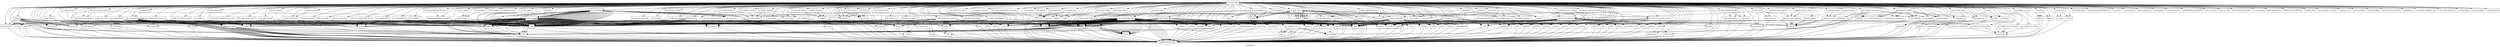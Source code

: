 digraph "Call graph" {
	label="Call graph";

	Node0x80515eae0 [shape=record,label="{external node}"];
	Node0x80515eae0 -> Node0x80515eb70;
	Node0x80515eae0 -> Node0x80515ec90;
	Node0x80515eae0 -> Node0x80515ebd0;
	Node0x80515eae0 -> Node0x80515ec30;
	Node0x80515eae0 -> Node0x80515ecf0;
	Node0x80515eae0 -> Node0x80515ed50;
	Node0x80515eae0 -> Node0x80515edb0;
	Node0x80515eae0 -> Node0x80515ee10;
	Node0x80515eae0 -> Node0x80515ee70;
	Node0x80515eae0 -> Node0x80515eed0;
	Node0x80515eae0 -> Node0x80515ef30;
	Node0x80515eae0 -> Node0x80515ef90;
	Node0x80515eae0 -> Node0x80515eff0;
	Node0x80515eae0 -> Node0x80515f050;
	Node0x80515eae0 -> Node0x80515f0b0;
	Node0x80515eae0 -> Node0x80515f110;
	Node0x80515eae0 -> Node0x80515f170;
	Node0x80515eae0 -> Node0x80515f1d0;
	Node0x80515eae0 -> Node0x80515f230;
	Node0x80515eae0 -> Node0x80515f290;
	Node0x80515eae0 -> Node0x80515f2f0;
	Node0x80515eae0 -> Node0x80515f350;
	Node0x80515eae0 -> Node0x80515f3b0;
	Node0x80515eae0 -> Node0x80515f410;
	Node0x80515eae0 -> Node0x80515f470;
	Node0x80515eae0 -> Node0x80515f4d0;
	Node0x80515eae0 -> Node0x80515f530;
	Node0x80515eae0 -> Node0x80515f590;
	Node0x80515eae0 -> Node0x80515f5f0;
	Node0x80515eae0 -> Node0x80515f650;
	Node0x80515eae0 -> Node0x80515f6b0;
	Node0x80515eae0 -> Node0x80515f710;
	Node0x80515eae0 -> Node0x80515f770;
	Node0x80515eae0 -> Node0x80515f7d0;
	Node0x80515eae0 -> Node0x80515f830;
	Node0x80515eae0 -> Node0x80515f890;
	Node0x80515eae0 -> Node0x80515f8f0;
	Node0x80515eae0 -> Node0x80515f950;
	Node0x80515eae0 -> Node0x80515f9b0;
	Node0x80515eae0 -> Node0x80515fa10;
	Node0x80515eae0 -> Node0x80515fa70;
	Node0x80515eae0 -> Node0x80515fad0;
	Node0x80515eae0 -> Node0x80515fb30;
	Node0x80515eae0 -> Node0x80515fbf0;
	Node0x80515eae0 -> Node0x80515fc50;
	Node0x80515eae0 -> Node0x80515fcb0;
	Node0x80515eae0 -> Node0x80515fd10;
	Node0x80515eae0 -> Node0x80515fdd0;
	Node0x80515eae0 -> Node0x805160070;
	Node0x80515eae0 -> Node0x80515fe30;
	Node0x80515eae0 -> Node0x80515fe90;
	Node0x80515eae0 -> Node0x80515fef0;
	Node0x80515eae0 -> Node0x80515ff50;
	Node0x80515eae0 -> Node0x80515ffb0;
	Node0x80515eae0 -> Node0x805160010;
	Node0x80515eae0 -> Node0x8051600d0;
	Node0x80515eae0 -> Node0x805160130;
	Node0x80515eae0 -> Node0x805160190;
	Node0x80515eae0 -> Node0x8051601f0;
	Node0x80515eae0 -> Node0x805160250;
	Node0x80515eae0 -> Node0x8051602b0;
	Node0x80515eae0 -> Node0x805160310;
	Node0x80515eae0 -> Node0x805160370;
	Node0x80515eae0 -> Node0x8051603d0;
	Node0x80515eae0 -> Node0x805160430;
	Node0x80515eae0 -> Node0x805160550;
	Node0x80515eae0 -> Node0x8051605b0;
	Node0x80515eae0 -> Node0x805160610;
	Node0x80515eae0 -> Node0x805160670;
	Node0x80515eae0 -> Node0x8051607f0;
	Node0x80515eae0 -> Node0x8051606d0;
	Node0x80515eae0 -> Node0x805160730;
	Node0x80515eae0 -> Node0x805160790;
	Node0x80515eae0 -> Node0x805160850;
	Node0x80515eae0 -> Node0x8051608b0;
	Node0x80515eae0 -> Node0x805160970;
	Node0x80515eae0 -> Node0x805160910;
	Node0x80515eae0 -> Node0x8051609d0;
	Node0x80515eae0 -> Node0x805160a30;
	Node0x80515eae0 -> Node0x805160a90;
	Node0x80515eae0 -> Node0x805160af0;
	Node0x80515eae0 -> Node0x805160b50;
	Node0x80515eae0 -> Node0x805160bb0;
	Node0x80515eae0 -> Node0x805160c10;
	Node0x80515eae0 -> Node0x805160c70;
	Node0x80515eae0 -> Node0x805160cd0;
	Node0x80515eae0 -> Node0x805160d90;
	Node0x80515eae0 -> Node0x805160df0;
	Node0x80515eae0 -> Node0x805160e50;
	Node0x80515eae0 -> Node0x805160eb0;
	Node0x80515eae0 -> Node0x805160f10;
	Node0x80515eae0 -> Node0x805160f70;
	Node0x80515eae0 -> Node0x805160fd0;
	Node0x80515eae0 -> Node0x8051f2090;
	Node0x80515eae0 -> Node0x8051f20f0;
	Node0x80515eae0 -> Node0x8051f2150;
	Node0x80515eae0 -> Node0x8051f21b0;
	Node0x80515eae0 -> Node0x8051f2210;
	Node0x80515eae0 -> Node0x8051f2270;
	Node0x80515eae0 -> Node0x8051f22d0;
	Node0x80515eae0 -> Node0x8051f23f0;
	Node0x80515eae0 -> Node0x8051f2450;
	Node0x80515eae0 -> Node0x8051f24b0;
	Node0x80515eae0 -> Node0x8051f2510;
	Node0x80515eae0 -> Node0x8051f2570;
	Node0x80515eae0 -> Node0x8051f25d0;
	Node0x80515eae0 -> Node0x8051f2630;
	Node0x80515eae0 -> Node0x805160490;
	Node0x80515eae0 -> Node0x8051f2690;
	Node0x80515eae0 -> Node0x8051f26f0;
	Node0x80515eae0 -> Node0x8051604f0;
	Node0x80515eae0 -> Node0x8051f2750;
	Node0x80515eae0 -> Node0x8051f27b0;
	Node0x80515eae0 -> Node0x8051f2810;
	Node0x80515eae0 -> Node0x8051f2930;
	Node0x80515eae0 -> Node0x8051f2990;
	Node0x80515eae0 -> Node0x8051f29f0;
	Node0x80515eae0 -> Node0x8051f2a50;
	Node0x80515eae0 -> Node0x8051f2ab0;
	Node0x80515eae0 -> Node0x8051f2b70;
	Node0x80515eae0 -> Node0x8051f2bd0;
	Node0x80515eae0 -> Node0x8051f2c30;
	Node0x80515eae0 -> Node0x80515fd70;
	Node0x80515eae0 -> Node0x8051f2c90;
	Node0x80515eae0 -> Node0x80515fb90;
	Node0x80515eae0 -> Node0x8051f2cf0;
	Node0x80515eae0 -> Node0x8051f2d50;
	Node0x80515eae0 -> Node0x8051f2e10;
	Node0x80515eae0 -> Node0x8051f2ed0;
	Node0x80515eae0 -> Node0x8051f2f90;
	Node0x80515eae0 -> Node0x8051f2ff0;
	Node0x80515eae0 -> Node0x8051f3050;
	Node0x80515eae0 -> Node0x8051f30b0;
	Node0x80515eae0 -> Node0x8051f2db0;
	Node0x80515eae0 -> Node0x8051f3170;
	Node0x80515eae0 -> Node0x8051f31d0;
	Node0x80515eae0 -> Node0x8051f3230;
	Node0x80515eae0 -> Node0x8051f2e70;
	Node0x80515eae0 -> Node0x8051f2f30;
	Node0x80515eae0 -> Node0x8051f3110;
	Node0x80515eae0 -> Node0x8051f3290;
	Node0x80515eae0 -> Node0x8051f32f0;
	Node0x80515eae0 -> Node0x8051f2030;
	Node0x80515eae0 -> Node0x8051f3350;
	Node0x80515eae0 -> Node0x8051f33b0;
	Node0x80515eae0 -> Node0x8051f3410;
	Node0x80515eae0 -> Node0x8051f3470;
	Node0x80515eae0 -> Node0x8051f34d0;
	Node0x80515eae0 -> Node0x8051f3530;
	Node0x80515eae0 -> Node0x8051f3590;
	Node0x80515eae0 -> Node0x8051f35f0;
	Node0x80515eae0 -> Node0x8051f3650;
	Node0x80515eae0 -> Node0x8051f36b0;
	Node0x80515eae0 -> Node0x8051f3770;
	Node0x80515eae0 -> Node0x8051f37d0;
	Node0x80515eae0 -> Node0x8051f38f0;
	Node0x80515eae0 -> Node0x8051f3830;
	Node0x80515eae0 -> Node0x8051f3890;
	Node0x80515eae0 -> Node0x8051f3950;
	Node0x80515eae0 -> Node0x8051f39b0;
	Node0x80515eae0 -> Node0x8051f3a10;
	Node0x80515eae0 -> Node0x8051f3a70;
	Node0x80515eae0 -> Node0x8051f3ad0;
	Node0x80515eae0 -> Node0x8051f3b90;
	Node0x80515eae0 -> Node0x8051f3bf0;
	Node0x80515eae0 -> Node0x8051f3c50;
	Node0x80515eae0 -> Node0x8051f3cb0;
	Node0x80515eae0 -> Node0x8051f3d10;
	Node0x80515eae0 -> Node0x8051f3d70;
	Node0x80515eae0 -> Node0x8051f3dd0;
	Node0x80515eae0 -> Node0x8051f3e30;
	Node0x80515eae0 -> Node0x8051f3e90;
	Node0x80515eae0 -> Node0x8051f3ef0;
	Node0x80515eae0 -> Node0x8051f3f50;
	Node0x80515eae0 -> Node0x8051f3fb0;
	Node0x80515eae0 -> Node0x8051f4010;
	Node0x80515eae0 -> Node0x8051f4070;
	Node0x80515eae0 -> Node0x8051f40d0;
	Node0x80515eae0 -> Node0x8051f4130;
	Node0x80515eae0 -> Node0x8051f4190;
	Node0x80515eae0 -> Node0x8051f41f0;
	Node0x80515eae0 -> Node0x8051f4250;
	Node0x80515eae0 -> Node0x8051f42b0;
	Node0x80515eae0 -> Node0x8051f4310;
	Node0x80515eae0 -> Node0x8051f4370;
	Node0x80515eae0 -> Node0x8051f43d0;
	Node0x80515eae0 -> Node0x8051f4430;
	Node0x80515eae0 -> Node0x8051f4490;
	Node0x80515eae0 -> Node0x8051f44f0;
	Node0x80515eae0 -> Node0x8051f4550;
	Node0x80515eae0 -> Node0x8051f45b0;
	Node0x80515eae0 -> Node0x8051f4610;
	Node0x80515eae0 -> Node0x8051f4790;
	Node0x80515eae0 -> Node0x8051f4670;
	Node0x80515eae0 -> Node0x8051f46d0;
	Node0x80515eae0 -> Node0x8051f4730;
	Node0x80515eae0 -> Node0x8051f47f0;
	Node0x80515eae0 -> Node0x8051f4850;
	Node0x80515eae0 -> Node0x8051f48b0;
	Node0x80515eae0 -> Node0x8051f4910;
	Node0x80515eae0 -> Node0x8051f49d0;
	Node0x80515eae0 -> Node0x8051f4a30;
	Node0x80515eae0 -> Node0x8051f4a90;
	Node0x80515eae0 -> Node0x8051f4af0;
	Node0x80515eae0 -> Node0x8051f4b50;
	Node0x80515eae0 -> Node0x8051f4bb0;
	Node0x80515eae0 -> Node0x8051f4c10;
	Node0x80515eae0 -> Node0x8051f4c70;
	Node0x80515eae0 -> Node0x8051f4cd0;
	Node0x80515eae0 -> Node0x8051f4d30;
	Node0x80515eae0 -> Node0x8051f4d90;
	Node0x80515eae0 -> Node0x8051f4df0;
	Node0x80515eae0 -> Node0x8051f4e50;
	Node0x80515eae0 -> Node0x8051f4eb0;
	Node0x80515eae0 -> Node0x8051f4f70;
	Node0x80515eae0 -> Node0x8051f4fd0;
	Node0x80515eae0 -> Node0x8052a8030;
	Node0x80515eae0 -> Node0x8051f2390;
	Node0x80515eae0 -> Node0x8052a8090;
	Node0x80515eae0 -> Node0x8051f2330;
	Node0x80515eae0 -> Node0x8052a80f0;
	Node0x80515eae0 -> Node0x8052a8150;
	Node0x80515eae0 -> Node0x8052a81b0;
	Node0x80515eae0 -> Node0x8052a8210;
	Node0x80515eae0 -> Node0x8052a8270;
	Node0x80515eae0 -> Node0x8052a82d0;
	Node0x80515eae0 -> Node0x8051f2870;
	Node0x80515eae0 -> Node0x8051f28d0;
	Node0x80515eae0 -> Node0x8051f2b10;
	Node0x80515eae0 -> Node0x8052a8330;
	Node0x80515eae0 -> Node0x8051f4970;
	Node0x80515eae0 -> Node0x8052a8390;
	Node0x80515eae0 -> Node0x8052a83f0;
	Node0x80515eae0 -> Node0x8052a8450;
	Node0x80515eae0 -> Node0x8052a84b0;
	Node0x80515eae0 -> Node0x8052a8510;
	Node0x80515eae0 -> Node0x8052a8570;
	Node0x80515eae0 -> Node0x8052a85d0;
	Node0x80515eae0 -> Node0x8052a8630;
	Node0x80515eae0 -> Node0x8052a8690;
	Node0x80515eae0 -> Node0x8052a86f0;
	Node0x80515eae0 -> Node0x8052a8750;
	Node0x80515eae0 -> Node0x8052a87b0;
	Node0x80515eae0 -> Node0x8052a8810;
	Node0x80515eae0 -> Node0x8052a8870;
	Node0x80515eae0 -> Node0x8052a88d0;
	Node0x80515eae0 -> Node0x8052a8930;
	Node0x80515eae0 -> Node0x8052a89f0;
	Node0x80515eae0 -> Node0x8052a8a50;
	Node0x80515eae0 -> Node0x8052a8ab0;
	Node0x80515eae0 -> Node0x8052a8b10;
	Node0x80515eae0 -> Node0x8052a8b70;
	Node0x80515eae0 -> Node0x8052a8bd0;
	Node0x80515eae0 -> Node0x8052a8c30;
	Node0x80515eae0 -> Node0x8052a8c90;
	Node0x80515eae0 -> Node0x8052a8cf0;
	Node0x80515eae0 -> Node0x8052a8d50;
	Node0x80515eae0 -> Node0x8052a8e10;
	Node0x80515eae0 -> Node0x8052a8db0;
	Node0x80515eae0 -> Node0x8052a8e70;
	Node0x80515eb70 [shape=record,label="{base64_encode}"];
	Node0x80515eb70 -> Node0x80515ebd0;
	Node0x80515eb70 -> Node0x80515ec30;
	Node0x80515ec90 [shape=record,label="{llvm.dbg.value}"];
	Node0x80515ebd0 [shape=record,label="{malloc}"];
	Node0x80515ebd0 -> Node0x80515eb10;
	Node0x80515ec30 [shape=record,label="{strlen}"];
	Node0x80515ec30 -> Node0x80515eb10;
	Node0x80515ecf0 [shape=record,label="{base64_decode}"];
	Node0x80515ecf0 -> Node0x80515ed50;
	Node0x80515ecf0 -> Node0x80515ec30;
	Node0x80515ed50 [shape=record,label="{memchr}"];
	Node0x80515ed50 -> Node0x80515eb10;
	Node0x80515edb0 [shape=record,label="{rk_copyhostent}"];
	Node0x80515edb0 -> Node0x80515ebd0;
	Node0x80515edb0 -> Node0x80515ee10;
	Node0x80515edb0 -> Node0x80515ee70;
	Node0x80515edb0 -> Node0x80515ebd0;
	Node0x80515edb0 -> Node0x80515ee70;
	Node0x80515edb0 -> Node0x80515ee10;
	Node0x80515edb0 -> Node0x80515ee70;
	Node0x80515edb0 -> Node0x80515ebd0;
	Node0x80515edb0 -> Node0x80515ee70;
	Node0x80515edb0 -> Node0x80515ebd0;
	Node0x80515edb0 -> Node0x80515ee70;
	Node0x80515ee10 [shape=record,label="{strdup}"];
	Node0x80515ee10 -> Node0x80515eb10;
	Node0x80515ee70 [shape=record,label="{freehostent}"];
	Node0x80515ee70 -> Node0x80515eb10;
	Node0x80515eed0 [shape=record,label="{llvm.memcpy.p0i8.p0i8.i32}"];
	Node0x80515ef30 [shape=record,label="{rk_ecalloc}"];
	Node0x80515ef30 -> Node0x80515ef90;
	Node0x80515ef30 -> Node0x80515eff0;
	Node0x80515ef90 [shape=record,label="{calloc}"];
	Node0x80515ef90 -> Node0x80515eb10;
	Node0x80515eff0 [shape=record,label="{errx}"];
	Node0x80515eff0 -> Node0x80515eb10;
	Node0x80515f050 [shape=record,label="{rk_emalloc}"];
	Node0x80515f050 -> Node0x80515ebd0;
	Node0x80515f050 -> Node0x80515eff0;
	Node0x80515f0b0 [shape=record,label="{rk_erealloc}"];
	Node0x80515f0b0 -> Node0x80515f110;
	Node0x80515f0b0 -> Node0x80515eff0;
	Node0x80515f110 [shape=record,label="{realloc}"];
	Node0x80515f110 -> Node0x80515eb10;
	Node0x80515f170 [shape=record,label="{rk_estrdup}"];
	Node0x80515f170 -> Node0x80515ee10;
	Node0x80515f170 -> Node0x80515eff0;
	Node0x80515f1d0 [shape=record,label="{rk_strlwr}"];
	Node0x80515f230 [shape=record,label="{rk_strsep_copy}"];
	Node0x80515f230 -> Node0x80515f290;
	Node0x80515f950 [shape=record,label="{roken_vmconcat}"];
	Node0x80515f950 -> Node0x80515ebd0;
	Node0x80515f950 -> Node0x80515ec30;
	Node0x80515f950 -> Node0x80515f9b0;
	Node0x80515f950 -> Node0x80515f110;
	Node0x80515f950 -> Node0x80515f9b0;
	Node0x80515f290 [shape=record,label="{strcspn}"];
	Node0x80515f290 -> Node0x80515eb10;
	Node0x80515f2f0 [shape=record,label="{rk_strupr}"];
	Node0x80515f350 [shape=record,label="{rk_bswap32}"];
	Node0x80515f3b0 [shape=record,label="{llvm.bswap.i32}"];
	Node0x80515f410 [shape=record,label="{rk_bswap16}"];
	Node0x80515f470 [shape=record,label="{llvm.bswap.i16}"];
	Node0x80515f4d0 [shape=record,label="{rk_cloexec}"];
	Node0x80515f4d0 -> Node0x80515f530;
	Node0x80515f4d0 -> Node0x80515f530;
	Node0x80515f530 [shape=record,label="{fcntl}"];
	Node0x80515f530 -> Node0x80515eb10;
	Node0x80515f590 [shape=record,label="{rk_cloexec_file}"];
	Node0x80515f590 -> Node0x80515f5f0;
	Node0x80515f590 -> Node0x80515f530;
	Node0x80515f590 -> Node0x80515f530;
	Node0x80515f5f0 [shape=record,label="{fileno}"];
	Node0x80515f5f0 -> Node0x80515eb10;
	Node0x80515f650 [shape=record,label="{rk_cloexec_dir}"];
	Node0x80515f650 -> Node0x80515f6b0;
	Node0x80515f650 -> Node0x80515f530;
	Node0x80515f650 -> Node0x80515f530;
	Node0x80515f6b0 [shape=record,label="{dirfd}"];
	Node0x80515f6b0 -> Node0x80515eb10;
	Node0x80515f710 [shape=record,label="{roken_concat}"];
	Node0x80515f710 -> Node0x80515ec30;
	Node0x80515f770 [shape=record,label="{llvm.lifetime.start.p0i8}"];
	Node0x80515f7d0 [shape=record,label="{llvm.va_start}"];
	Node0x80515f830 [shape=record,label="{llvm.va_end}"];
	Node0x80515f890 [shape=record,label="{llvm.lifetime.end.p0i8}"];
	Node0x80515f8f0 [shape=record,label="{roken_vconcat}"];
	Node0x80515f8f0 -> Node0x80515ec30;
	Node0x80515f9b0 [shape=record,label="{free}"];
	Node0x80515f9b0 -> Node0x80515eb10;
	Node0x80515fa10 [shape=record,label="{roken_mconcat}"];
	Node0x80515fa10 -> Node0x80515f950;
	Node0x80515fa70 [shape=record,label="{ct_memcmp}"];
	Node0x80515fad0 [shape=record,label="{rk_dumpdata}"];
	Node0x80515fad0 -> Node0x80515fb30;
	Node0x80515fad0 -> Node0x80515fb90;
	Node0x80515fad0 -> Node0x80515fbf0;
	Node0x80515fb30 [shape=record,label="{open}"];
	Node0x80515fb30 -> Node0x80515eb10;
	Node0x80515fbf0 [shape=record,label="{close}"];
	Node0x80515fbf0 -> Node0x80515eb10;
	Node0x80515fc50 [shape=record,label="{rk_undumpdata}"];
	Node0x80515fc50 -> Node0x80515fb30;
	Node0x80515fc50 -> Node0x80515fcb0;
	Node0x80515fc50 -> Node0x80515fd10;
	Node0x80515fc50 -> Node0x80515fcb0;
	Node0x80515fc50 -> Node0x80515ebd0;
	Node0x80515fc50 -> Node0x80515fd70;
	Node0x80515fc50 -> Node0x80515fcb0;
	Node0x80515fc50 -> Node0x80515f9b0;
	Node0x80515fc50 -> Node0x80515fbf0;
	Node0x80515fcb0 [shape=record,label="{__error}"];
	Node0x80515fcb0 -> Node0x80515eb10;
	Node0x80515fd10 [shape=record,label="{fstat}"];
	Node0x80515fd10 -> Node0x80515eb10;
	Node0x80515fdd0 [shape=record,label="{rk_read_environment}"];
	Node0x80515fdd0 -> Node0x80515fe30;
	Node0x80515fdd0 -> Node0x80515fe90;
	Node0x80515fdd0 -> Node0x80515f290;
	Node0x80515fdd0 -> Node0x80515fe90;
	Node0x80515fdd0 -> Node0x80515fef0;
	Node0x80515fdd0 -> Node0x80515ff50;
	Node0x80515fdd0 -> Node0x80515ee10;
	Node0x80515fdd0 -> Node0x80515f9b0;
	Node0x80515fdd0 -> Node0x80515f110;
	Node0x80515fdd0 -> Node0x80515ee10;
	Node0x80515fdd0 -> Node0x80515fe90;
	Node0x80515fdd0 -> Node0x80515ffb0;
	Node0x80515fdd0 -> Node0x80515fcb0;
	Node0x80515fdd0 -> Node0x805160010;
	Node0x805160070 [shape=record,label="{llvm.dbg.declare}"];
	Node0x80515fe30 [shape=record,label="{fopen}"];
	Node0x80515fe30 -> Node0x80515eb10;
	Node0x80515fe90 [shape=record,label="{fgets}"];
	Node0x80515fe90 -> Node0x80515eb10;
	Node0x80515fef0 [shape=record,label="{strchr}"];
	Node0x80515fef0 -> Node0x80515eb10;
	Node0x80515ff50 [shape=record,label="{strncmp}"];
	Node0x80515ff50 -> Node0x80515eb10;
	Node0x80515ffb0 [shape=record,label="{ferror}"];
	Node0x80515ffb0 -> Node0x80515eb10;
	Node0x805160010 [shape=record,label="{fclose}"];
	Node0x805160010 -> Node0x80515eb10;
	Node0x8051600d0 [shape=record,label="{rk_free_environment}"];
	Node0x8051600d0 -> Node0x80515f9b0;
	Node0x8051600d0 -> Node0x80515f9b0;
	Node0x805160130 [shape=record,label="{rk_eread}"];
	Node0x805160130 -> Node0x80515fd70;
	Node0x805160130 -> Node0x805160190;
	Node0x805160190 [shape=record,label="{err}"];
	Node0x805160190 -> Node0x80515eb10;
	Node0x8051601f0 [shape=record,label="{rk_esetenv}"];
	Node0x8051601f0 -> Node0x805160250;
	Node0x8051601f0 -> Node0x80515eff0;
	Node0x805160250 [shape=record,label="{setenv}"];
	Node0x805160250 -> Node0x80515eb10;
	Node0x8051602b0 [shape=record,label="{rk_ewrite}"];
	Node0x8051602b0 -> Node0x80515fb90;
	Node0x8051602b0 -> Node0x805160190;
	Node0x805160310 [shape=record,label="{get_default_username}"];
	Node0x805160310 -> Node0x805160370;
	Node0x805160310 -> Node0x805160370;
	Node0x805160310 -> Node0x805160370;
	Node0x805160310 -> Node0x8051603d0;
	Node0x805160310 -> Node0x805160430;
	Node0x805160310 -> Node0x805160430;
	Node0x805160310 -> Node0x805160490;
	Node0x805160310 -> Node0x8051604f0;
	Node0x805160370 [shape=record,label="{getenv}"];
	Node0x805160370 -> Node0x80515eb10;
	Node0x8051603d0 [shape=record,label="{getlogin}"];
	Node0x8051603d0 -> Node0x80515eb10;
	Node0x805160430 [shape=record,label="{getuid}"];
	Node0x805160430 -> Node0x80515eb10;
	Node0x805160550 [shape=record,label="{get_window_size}"];
	Node0x805160550 -> Node0x8051605b0;
	Node0x805160550 -> Node0x805160370;
	Node0x805160550 -> Node0x805160610;
	Node0x805160550 -> Node0x805160370;
	Node0x805160550 -> Node0x805160610;
	Node0x8051605b0 [shape=record,label="{ioctl}"];
	Node0x8051605b0 -> Node0x80515eb10;
	Node0x805160610 [shape=record,label="{atoi}"];
	Node0x805160610 -> Node0x80515eb10;
	Node0x805160670 [shape=record,label="{roken_getaddrinfo_hostspec2}"];
	Node0x805160670 -> Node0x80515ec30;
	Node0x805160670 -> Node0x80515ff50;
	Node0x805160670 -> Node0x80515ec30;
	Node0x805160670 -> Node0x80515fef0;
	Node0x805160670 -> Node0x8051606d0;
	Node0x805160670 -> Node0x80515ec30;
	Node0x805160670 -> Node0x805160730;
	Node0x805160670 -> Node0x805160730;
	Node0x805160670 -> Node0x805160790;
	Node0x8051607f0 [shape=record,label="{llvm.memset.p0i8.i32}"];
	Node0x8051606d0 [shape=record,label="{strtol}"];
	Node0x8051606d0 -> Node0x80515eb10;
	Node0x805160730 [shape=record,label="{snprintf}"];
	Node0x805160730 -> Node0x80515eb10;
	Node0x805160790 [shape=record,label="{getaddrinfo}"];
	Node0x805160790 -> Node0x80515eb10;
	Node0x805160850 [shape=record,label="{roken_getaddrinfo_hostspec}"];
	Node0x805160850 -> Node0x805160670;
	Node0x8051608b0 [shape=record,label="{arg_printusage}"];
	Node0x8051608b0 -> Node0x805160910;
	Node0x805160970 [shape=record,label="{builtin_i18n}"];
	Node0x805160910 [shape=record,label="{arg_printusage_i18n}"];
	Node0x805160910 -> Node0x8051609d0;
	Node0x805160910 -> Node0x805160370;
	Node0x805160910 -> Node0x805160a30;
	Node0x805160910 -> Node0x805160a30;
	Node0x805160910 -> Node0x805160a30;
	Node0x805160910 -> Node0x805160a30;
	Node0x805160910 -> Node0x805160a30;
	Node0x805160910 -> Node0x805160a90;
	Node0x805160910 -> Node0x805160af0;
	Node0x805160910 -> Node0x805160b50;
	Node0x805160910 -> Node0x805160bb0;
	Node0x805160910 -> Node0x805160c10;
	Node0x805160910 -> Node0x805160c70;
	Node0x805160910 -> Node0x80515f2f0;
	Node0x805160910 -> Node0x805160bb0;
	Node0x805160910 -> Node0x805160a30;
	Node0x805160910 -> Node0x805160a30;
	Node0x805160910 -> Node0x805160bb0;
	Node0x805160910 -> Node0x805160a30;
	Node0x805160910 -> Node0x805160a30;
	Node0x805160910 -> Node0x805160a30;
	Node0x805160910 -> Node0x805160bb0;
	Node0x805160910 -> Node0x805160cd0;
	Node0x805160910 -> Node0x80515eb10;
	Node0x805160910 -> Node0x805160cd0;
	Node0x805160910 -> Node0x805160bb0;
	Node0x805160910 -> Node0x805160bb0;
	Node0x805160910 -> Node0x805160d30;
	Node0x805160910 -> Node0x805160bb0;
	Node0x805160910 -> Node0x805160d90;
	Node0x805160910 -> Node0x805160cd0;
	Node0x805160910 -> Node0x80515eb10;
	Node0x805160910 -> Node0x805160cd0;
	Node0x805160910 -> Node0x805160bb0;
	Node0x805160910 -> Node0x805160d30;
	Node0x805160910 -> Node0x805160bb0;
	Node0x805160910 -> Node0x805160bb0;
	Node0x805160910 -> Node0x805160a30;
	Node0x805160910 -> Node0x805160a30;
	Node0x805160910 -> Node0x805160a30;
	Node0x805160910 -> Node0x805160a30;
	Node0x805160910 -> Node0x805160bb0;
	Node0x805160910 -> Node0x805160cd0;
	Node0x805160910 -> Node0x80515eb10;
	Node0x805160910 -> Node0x805160cd0;
	Node0x805160910 -> Node0x805160bb0;
	Node0x805160910 -> Node0x805160bb0;
	Node0x805160910 -> Node0x805160d90;
	Node0x805160910 -> Node0x805160bb0;
	Node0x805160910 -> Node0x805160d30;
	Node0x805160910 -> Node0x805160a30;
	Node0x805160910 -> Node0x805160a30;
	Node0x805160910 -> Node0x805160a30;
	Node0x805160910 -> Node0x805160a30;
	Node0x805160910 -> Node0x805160a30;
	Node0x805160910 -> Node0x805160a30;
	Node0x805160910 -> Node0x805160a30;
	Node0x805160910 -> Node0x805160a30;
	Node0x805160910 -> Node0x805160a30;
	Node0x805160910 -> Node0x805160a30;
	Node0x805160910 -> Node0x805160a30;
	Node0x805160910 -> Node0x805160a30;
	Node0x805160910 -> Node0x805160a30;
	Node0x805160910 -> Node0x805160550;
	Node0x805160910 -> Node0x805160df0;
	Node0x805160910 -> Node0x805160c70;
	Node0x805160910 -> Node0x805160cd0;
	Node0x805160910 -> Node0x805160cd0;
	Node0x805160910 -> Node0x80515ec30;
	Node0x805160910 -> Node0x805160e50;
	Node0x805160910 -> Node0x805160df0;
	Node0x805160910 -> Node0x805160df0;
	Node0x805160910 -> Node0x805160cd0;
	Node0x805160910 -> Node0x805160cd0;
	Node0x805160910 -> Node0x805160cd0;
	Node0x805160910 -> Node0x80515ec30;
	Node0x805160910 -> Node0x80515ec30;
	Node0x805160910 -> Node0x805160cd0;
	Node0x805160910 -> Node0x80515eb10;
	Node0x805160910 -> Node0x805160cd0;
	Node0x805160910 -> Node0x80515ec30;
	Node0x805160910 -> Node0x805160cd0;
	Node0x805160910 -> Node0x805160cd0;
	Node0x805160910 -> Node0x80515ec30;
	Node0x805160910 -> Node0x805160e50;
	Node0x805160910 -> Node0x805160df0;
	Node0x805160910 -> Node0x805160df0;
	Node0x805160910 -> Node0x805160730;
	Node0x805160910 -> Node0x80515ec30;
	Node0x805160910 -> Node0x805160cd0;
	Node0x805160910 -> Node0x80515eb10;
	Node0x805160910 -> Node0x805160cd0;
	Node0x805160910 -> Node0x80515ec30;
	Node0x805160910 -> Node0x805160cd0;
	Node0x805160910 -> Node0x805160cd0;
	Node0x805160910 -> Node0x80515ec30;
	Node0x805160910 -> Node0x805160e50;
	Node0x805160910 -> Node0x805160df0;
	Node0x805160910 -> Node0x805160df0;
	Node0x805160910 -> Node0x80515ec30;
	Node0x805160910 -> Node0x805160e50;
	Node0x805160910 -> Node0x805160eb0;
	Node0x805160910 -> Node0x805160df0;
	Node0x805160910 -> Node0x805160e50;
	Node0x805160910 -> Node0x805160df0;
	Node0x805160910 -> Node0x805160cd0;
	Node0x805160910 -> Node0x80515eb10;
	Node0x805160910 -> Node0x805160cd0;
	Node0x805160910 -> Node0x805160df0;
	Node0x805160910 -> Node0x805160df0;
	Node0x805160910 -> Node0x805160df0;
	Node0x805160910 -> Node0x805160df0;
	Node0x805160910 -> Node0x805160df0;
	Node0x805160910 -> Node0x805160cd0;
	Node0x805160910 -> Node0x80515eb10;
	Node0x805160910 -> Node0x805160cd0;
	Node0x805160910 -> Node0x805160df0;
	Node0x805160910 -> Node0x805160f10;
	Node0x805160910 -> Node0x805160f70;
	Node0x805160910 -> Node0x80515eb10;
	Node0x805160910 -> Node0x805160df0;
	Node0x8051609d0 [shape=record,label="{getprogname}"];
	Node0x8051609d0 -> Node0x80515eb10;
	Node0x805160a30 [shape=record,label="{puts}"];
	Node0x805160a30 -> Node0x80515eb10;
	Node0x805160a90 [shape=record,label="{time}"];
	Node0x805160a90 -> Node0x80515eb10;
	Node0x805160af0 [shape=record,label="{localtime}"];
	Node0x805160af0 -> Node0x80515eb10;
	Node0x805160b50 [shape=record,label="{strftime}"];
	Node0x805160b50 -> Node0x80515eb10;
	Node0x805160bb0 [shape=record,label="{printf}"];
	Node0x805160bb0 -> Node0x80515eb10;
	Node0x805160c10 [shape=record,label="{strrchr}"];
	Node0x805160c10 -> Node0x80515eb10;
	Node0x805160c70 [shape=record,label="{strlcpy}"];
	Node0x805160c70 -> Node0x80515eb10;
	Node0x805160cd0 [shape=record,label="{strlcat}"];
	Node0x805160cd0 -> Node0x80515eb10;
	Node0x805160d30 [shape=record,label="{print_arg}"];
	Node0x805160d30 -> Node0x805160cd0;
	Node0x805160d30 -> Node0x805160cd0;
	Node0x805160d30 -> Node0x805160cd0;
	Node0x805160d30 -> Node0x805160cd0;
	Node0x805160d30 -> Node0x80515eb10;
	Node0x805160d30 -> Node0x805160cd0;
	Node0x805160d30 -> Node0x80515ec30;
	Node0x805160d90 [shape=record,label="{putchar}"];
	Node0x805160d90 -> Node0x80515eb10;
	Node0x805160df0 [shape=record,label="{fprintf}"];
	Node0x805160df0 -> Node0x80515eb10;
	Node0x805160e50 [shape=record,label="{fputc}"];
	Node0x805160e50 -> Node0x80515eb10;
	Node0x805160eb0 [shape=record,label="{fwrite}"];
	Node0x805160eb0 -> Node0x80515eb10;
	Node0x805160f10 [shape=record,label="{__swbuf}"];
	Node0x805160f10 -> Node0x80515eb10;
	Node0x805160f70 [shape=record,label="{putc}"];
	Node0x805160f70 -> Node0x80515eb10;
	Node0x805160fd0 [shape=record,label="{getarg}"];
	Node0x805160fd0 -> Node0x8051f2030;
	Node0x805160fd0 -> Node0x80515ec30;
	Node0x805160fd0 -> Node0x80515ec30;
	Node0x805160fd0 -> Node0x80515fef0;
	Node0x805160fd0 -> Node0x80515ec30;
	Node0x805160fd0 -> Node0x80515ff50;
	Node0x805160fd0 -> Node0x80515ff50;
	Node0x805160fd0 -> Node0x80515ff50;
	Node0x805160fd0 -> Node0x8051f2090;
	Node0x805160fd0 -> Node0x80515f110;
	Node0x805160fd0 -> Node0x80515f9b0;
	Node0x805160fd0 -> Node0x8051f20f0;
	Node0x805160fd0 -> Node0x8051f20f0;
	Node0x805160fd0 -> Node0x8051f20f0;
	Node0x805160fd0 -> Node0x8051f2150;
	Node0x805160fd0 -> Node0x8051f2090;
	Node0x805160fd0 -> Node0x8051f2090;
	Node0x805160fd0 -> Node0x80515eb10;
	Node0x805160fd0 -> Node0x8051f21b0;
	Node0x805160fd0 -> Node0x80515ec30;
	Node0x805160fd0 -> Node0x8051f2090;
	Node0x805160fd0 -> Node0x80515f110;
	Node0x805160fd0 -> Node0x80515f9b0;
	Node0x805160fd0 -> Node0x8051f2090;
	Node0x805160fd0 -> Node0x80515eb10;
	Node0x8051f2090 [shape=record,label="{sscanf}"];
	Node0x8051f2090 -> Node0x80515eb10;
	Node0x8051f20f0 [shape=record,label="{strcmp}"];
	Node0x8051f20f0 -> Node0x80515eb10;
	Node0x8051f2150 [shape=record,label="{arc4random}"];
	Node0x8051f2150 -> Node0x80515eb10;
	Node0x8051f21b0 [shape=record,label="{abort}"];
	Node0x8051f21b0 -> Node0x80515eb10;
	Node0x8051f2210 [shape=record,label="{free_getarg_strings}"];
	Node0x8051f2210 -> Node0x80515f9b0;
	Node0x8051f2270 [shape=record,label="{getnameinfo_verified}"];
	Node0x8051f2270 -> Node0x8051f22d0;
	Node0x8051f2270 -> Node0x805160790;
	Node0x8051f2270 -> Node0x8051f2330;
	Node0x8051f2270 -> Node0x8051f2390;
	Node0x8051f2270 -> Node0x8051f2390;
	Node0x8051f2270 -> Node0x8051f2330;
	Node0x8051f2270 -> Node0x8051f23f0;
	Node0x8051f2270 -> Node0x8051f2450;
	Node0x8051f2270 -> Node0x8051f2450;
	Node0x8051f2270 -> Node0x8051f22d0;
	Node0x8051f22d0 [shape=record,label="{getnameinfo}"];
	Node0x8051f22d0 -> Node0x80515eb10;
	Node0x8051f23f0 [shape=record,label="{memcmp}"];
	Node0x8051f23f0 -> Node0x80515eb10;
	Node0x8051f2450 [shape=record,label="{freeaddrinfo}"];
	Node0x8051f2450 -> Node0x80515eb10;
	Node0x8051f24b0 [shape=record,label="{rk_hex_encode}"];
	Node0x8051f24b0 -> Node0x80515ebd0;
	Node0x8051f2510 [shape=record,label="{rk_hex_decode}"];
	Node0x8051f2510 -> Node0x80515ec30;
	Node0x8051f2570 [shape=record,label="{rk_hostent_find_fqdn}"];
	Node0x8051f2570 -> Node0x80515fef0;
	Node0x8051f2570 -> Node0x80515fef0;
	Node0x8051f25d0 [shape=record,label="{issuid}"];
	Node0x8051f25d0 -> Node0x8051f2630;
	Node0x8051f2630 [shape=record,label="{issetugid}"];
	Node0x8051f2630 -> Node0x80515eb10;
	Node0x805160490 [shape=record,label="{k_getpwnam}"];
	Node0x805160490 -> Node0x8051f2690;
	Node0x805160490 -> Node0x8051f26f0;
	Node0x8051f2690 [shape=record,label="{getpwnam}"];
	Node0x8051f2690 -> Node0x80515eb10;
	Node0x8051f26f0 [shape=record,label="{endpwent}"];
	Node0x8051f26f0 -> Node0x80515eb10;
	Node0x8051604f0 [shape=record,label="{k_getpwuid}"];
	Node0x8051604f0 -> Node0x8051f2750;
	Node0x8051604f0 -> Node0x8051f26f0;
	Node0x8051f2750 [shape=record,label="{getpwuid}"];
	Node0x8051f2750 -> Node0x80515eb10;
	Node0x8051f27b0 [shape=record,label="{mini_inetd_addrinfo}"];
	Node0x8051f27b0 -> Node0x80515ebd0;
	Node0x8051f27b0 -> Node0x80515eff0;
	Node0x8051f27b0 -> Node0x8051f2810;
	Node0x8051f27b0 -> Node0x8051f2870;
	Node0x8051f27b0 -> Node0x8051f28d0;
	Node0x8051f27b0 -> Node0x8051f2930;
	Node0x8051f27b0 -> Node0x8051f2990;
	Node0x8051f27b0 -> Node0x80515fbf0;
	Node0x8051f27b0 -> Node0x8051f29f0;
	Node0x8051f27b0 -> Node0x8051f2990;
	Node0x8051f27b0 -> Node0x80515fbf0;
	Node0x8051f27b0 -> Node0x80515eff0;
	Node0x8051f27b0 -> Node0x80515eff0;
	Node0x8051f27b0 -> Node0x8051f2a50;
	Node0x8051f27b0 -> Node0x80515fcb0;
	Node0x8051f27b0 -> Node0x805160190;
	Node0x8051f27b0 -> Node0x8051f2ab0;
	Node0x8051f27b0 -> Node0x805160190;
	Node0x8051f27b0 -> Node0x8051f2b10;
	Node0x8051f27b0 -> Node0x8051f2b70;
	Node0x8051f27b0 -> Node0x8051f2b70;
	Node0x8051f27b0 -> Node0x80515fbf0;
	Node0x8051f27b0 -> Node0x80515fbf0;
	Node0x8051f27b0 -> Node0x80515f9b0;
	Node0x8051f27b0 -> Node0x8051f21b0;
	Node0x8051f2810 [shape=record,label="{socket}"];
	Node0x8051f2810 -> Node0x80515eb10;
	Node0x8051f2930 [shape=record,label="{bind}"];
	Node0x8051f2930 -> Node0x80515eb10;
	Node0x8051f2990 [shape=record,label="{warn}"];
	Node0x8051f2990 -> Node0x80515eb10;
	Node0x8051f29f0 [shape=record,label="{listen}"];
	Node0x8051f29f0 -> Node0x80515eb10;
	Node0x8051f2a50 [shape=record,label="{select}"];
	Node0x8051f2a50 -> Node0x80515eb10;
	Node0x8051f2ab0 [shape=record,label="{accept}"];
	Node0x8051f2ab0 -> Node0x80515eb10;
	Node0x8051f2b70 [shape=record,label="{dup2}"];
	Node0x8051f2b70 -> Node0x80515eb10;
	Node0x8051f2bd0 [shape=record,label="{mini_inetd}"];
	Node0x8051f2bd0 -> Node0x805160730;
	Node0x8051f2bd0 -> Node0x805160790;
	Node0x8051f2bd0 -> Node0x8051f2c30;
	Node0x8051f2bd0 -> Node0x80515eff0;
	Node0x8051f2bd0 -> Node0x8051f27b0;
	Node0x8051f2bd0 -> Node0x8051f2450;
	Node0x8051f2c30 [shape=record,label="{gai_strerror}"];
	Node0x8051f2c30 -> Node0x80515eb10;
	Node0x80515fd70 [shape=record,label="{net_read}"];
	Node0x80515fd70 -> Node0x8051f2c90;
	Node0x80515fd70 -> Node0x80515fcb0;
	Node0x8051f2c90 [shape=record,label="{read}"];
	Node0x8051f2c90 -> Node0x80515eb10;
	Node0x80515fb90 [shape=record,label="{net_write}"];
	Node0x80515fb90 -> Node0x8051f2cf0;
	Node0x80515fb90 -> Node0x80515fcb0;
	Node0x8051f2cf0 [shape=record,label="{write}"];
	Node0x8051f2cf0 -> Node0x80515eb10;
	Node0x8051f2d50 [shape=record,label="{parse_bytes}"];
	Node0x8051f2d50 -> Node0x8051f2db0;
	Node0x8051f2e10 [shape=record,label="{unparse_bytes}"];
	Node0x8051f2e10 -> Node0x8051f2e70;
	Node0x8051f2ed0 [shape=record,label="{unparse_bytes_short}"];
	Node0x8051f2ed0 -> Node0x8051f2f30;
	Node0x8051f2f90 [shape=record,label="{parse_time}"];
	Node0x8051f2f90 -> Node0x8051f2db0;
	Node0x8051f2ff0 [shape=record,label="{unparse_time}"];
	Node0x8051f2ff0 -> Node0x8051f2e70;
	Node0x8051f3050 [shape=record,label="{unparse_time_approx}"];
	Node0x8051f3050 -> Node0x8051f2f30;
	Node0x8051f30b0 [shape=record,label="{print_time_table}"];
	Node0x8051f30b0 -> Node0x8051f3110;
	Node0x8051f2db0 [shape=record,label="{parse_units}"];
	Node0x8051f2db0 -> Node0x8051f3170;
	Node0x8051f2db0 -> Node0x8051606d0;
	Node0x8051f2db0 -> Node0x80515f290;
	Node0x8051f2db0 -> Node0x8051f31d0;
	Node0x8051f2db0 -> Node0x80515ec30;
	Node0x8051f3170 [shape=record,label="{strcasecmp}"];
	Node0x8051f3170 -> Node0x80515eb10;
	Node0x8051f31d0 [shape=record,label="{strncasecmp}"];
	Node0x8051f31d0 -> Node0x80515eb10;
	Node0x8051f3230 [shape=record,label="{parse_flags}"];
	Node0x8051f3230 -> Node0x8051606d0;
	Node0x8051f3230 -> Node0x80515f290;
	Node0x8051f3230 -> Node0x8051f31d0;
	Node0x8051f3230 -> Node0x80515ec30;
	Node0x8051f2e70 [shape=record,label="{unparse_units}"];
	Node0x8051f2e70 -> Node0x805160730;
	Node0x8051f2e70 -> Node0x805160730;
	Node0x8051f2f30 [shape=record,label="{unparse_units_approx}"];
	Node0x8051f2f30 -> Node0x805160730;
	Node0x8051f2f30 -> Node0x805160730;
	Node0x8051f3110 [shape=record,label="{print_units_table}"];
	Node0x8051f3110 -> Node0x80515ec30;
	Node0x8051f3110 -> Node0x805160730;
	Node0x8051f3110 -> Node0x805160df0;
	Node0x8051f3110 -> Node0x805160df0;
	Node0x8051f3290 [shape=record,label="{unparse_flags}"];
	Node0x8051f3290 -> Node0x805160730;
	Node0x8051f3290 -> Node0x805160730;
	Node0x8051f32f0 [shape=record,label="{print_flags_table}"];
	Node0x8051f32f0 -> Node0x805160df0;
	Node0x8051f2030 [shape=record,label="{rk_random_init}"];
	Node0x8051f2030 -> Node0x805160a90;
	Node0x8051f2030 -> Node0x8051f3350;
	Node0x8051f3350 [shape=record,label="{srand}"];
	Node0x8051f3350 -> Node0x80515eb10;
	Node0x8051f33b0 [shape=record,label="{rk_realloc}"];
	Node0x8051f33b0 -> Node0x80515ebd0;
	Node0x8051f33b0 -> Node0x80515f110;
	Node0x8051f3410 [shape=record,label="{rk_dns_string_to_type}"];
	Node0x8051f3410 -> Node0x8051f3170;
	Node0x8051f3410 -> Node0x8051f3170;
	Node0x8051f3410 -> Node0x8051f3170;
	Node0x8051f3410 -> Node0x8051f3170;
	Node0x8051f3410 -> Node0x8051f3170;
	Node0x8051f3410 -> Node0x8051f3170;
	Node0x8051f3410 -> Node0x8051f3170;
	Node0x8051f3410 -> Node0x8051f3170;
	Node0x8051f3410 -> Node0x8051f3170;
	Node0x8051f3410 -> Node0x8051f3170;
	Node0x8051f3410 -> Node0x8051f3170;
	Node0x8051f3410 -> Node0x8051f3170;
	Node0x8051f3410 -> Node0x8051f3170;
	Node0x8051f3410 -> Node0x8051f3170;
	Node0x8051f3410 -> Node0x8051f3170;
	Node0x8051f3470 [shape=record,label="{rk_dns_type_to_string}"];
	Node0x8051f34d0 [shape=record,label="{rk_dns_free_data}"];
	Node0x8051f34d0 -> Node0x80515f9b0;
	Node0x8051f34d0 -> Node0x80515f9b0;
	Node0x8051f34d0 -> Node0x80515f9b0;
	Node0x8051f34d0 -> Node0x80515f9b0;
	Node0x8051f34d0 -> Node0x80515f9b0;
	Node0x8051f3530 [shape=record,label="{rk_dns_lookup}"];
	Node0x8051f3530 -> Node0x8051f3410;
	Node0x8051f3530 -> Node0x805160df0;
	Node0x8051f3530 -> Node0x8051f3590;
	Node0x8051f3530 -> Node0x80515f9b0;
	Node0x8051f3530 -> Node0x805160df0;
	Node0x8051f3530 -> Node0x80515ebd0;
	Node0x8051f3530 -> Node0x8051f35f0;
	Node0x8051f3530 -> Node0x8051f3650;
	Node0x8051f3530 -> Node0x805160df0;
	Node0x8051f3530 -> Node0x8051f35f0;
	Node0x8051f3530 -> Node0x80515f9b0;
	Node0x8051f3530 -> Node0x80515ef90;
	Node0x8051f3530 -> Node0x80515f9b0;
	Node0x8051f3530 -> Node0x8051f36b0;
	Node0x8051f3530 -> Node0x80515f9b0;
	Node0x8051f3530 -> Node0x80515f9b0;
	Node0x8051f3530 -> Node0x80515f9b0;
	Node0x8051f3530 -> Node0x80515f9b0;
	Node0x8051f3530 -> Node0x80515f9b0;
	Node0x8051f3530 -> Node0x80515ee10;
	Node0x8051f3530 -> Node0x80515f9b0;
	Node0x8051f3530 -> Node0x80515f9b0;
	Node0x8051f3530 -> Node0x80515f9b0;
	Node0x8051f3530 -> Node0x80515f9b0;
	Node0x8051f3530 -> Node0x80515f9b0;
	Node0x8051f3530 -> Node0x80515f9b0;
	Node0x8051f3530 -> Node0x80515f9b0;
	Node0x8051f3530 -> Node0x80515f9b0;
	Node0x8051f3530 -> Node0x80515f9b0;
	Node0x8051f3530 -> Node0x8051f3710;
	Node0x8051f3530 -> Node0x80515f9b0;
	Node0x8051f3530 -> Node0x80515f9b0;
	Node0x8051f3530 -> Node0x80515f9b0;
	Node0x8051f3530 -> Node0x80515f9b0;
	Node0x8051f3530 -> Node0x80515f9b0;
	Node0x8051f3530 -> Node0x8051f3710;
	Node0x8051f3530 -> Node0x80515f9b0;
	Node0x8051f3530 -> Node0x80515f9b0;
	Node0x8051f3530 -> Node0x80515f9b0;
	Node0x8051f3530 -> Node0x80515f9b0;
	Node0x8051f3530 -> Node0x80515f9b0;
	Node0x8051f3530 -> Node0x8051f3710;
	Node0x8051f3530 -> Node0x80515f9b0;
	Node0x8051f3530 -> Node0x80515f9b0;
	Node0x8051f3530 -> Node0x80515f9b0;
	Node0x8051f3530 -> Node0x80515f9b0;
	Node0x8051f3530 -> Node0x80515f9b0;
	Node0x8051f3530 -> Node0x80515f9b0;
	Node0x8051f3530 -> Node0x8051f35f0;
	Node0x8051f3590 [shape=record,label="{__res_ninit}"];
	Node0x8051f3590 -> Node0x80515eb10;
	Node0x8051f35f0 [shape=record,label="{__res_ndestroy}"];
	Node0x8051f35f0 -> Node0x80515eb10;
	Node0x8051f3650 [shape=record,label="{__res_nsearch}"];
	Node0x8051f3650 -> Node0x80515eb10;
	Node0x8051f36b0 [shape=record,label="{__dn_expand}"];
	Node0x8051f36b0 -> Node0x80515eb10;
	Node0x8051f3710 [shape=record,label="{parse_record}"];
	Node0x8051f3710 -> Node0x8051f36b0;
	Node0x8051f3710 -> Node0x80515ef90;
	Node0x8051f3710 -> Node0x80515ee10;
	Node0x8051f3710 -> Node0x80515f9b0;
	Node0x8051f3710 -> Node0x80515f9b0;
	Node0x8051f3710 -> Node0x8051f36b0;
	Node0x8051f3710 -> Node0x80515f9b0;
	Node0x8051f3710 -> Node0x80515f9b0;
	Node0x8051f3710 -> Node0x80515f9b0;
	Node0x8051f3710 -> Node0x80515ee10;
	Node0x8051f3710 -> Node0x80515f9b0;
	Node0x8051f3710 -> Node0x80515f9b0;
	Node0x8051f3710 -> Node0x80515f9b0;
	Node0x8051f3710 -> Node0x8051f36b0;
	Node0x8051f3710 -> Node0x80515f9b0;
	Node0x8051f3710 -> Node0x80515f9b0;
	Node0x8051f3710 -> Node0x80515f9b0;
	Node0x8051f3710 -> Node0x80515f9b0;
	Node0x8051f3710 -> Node0x80515f9b0;
	Node0x8051f3710 -> Node0x80515f9b0;
	Node0x8051f3710 -> Node0x80515ec30;
	Node0x8051f3710 -> Node0x80515ebd0;
	Node0x8051f3710 -> Node0x80515f9b0;
	Node0x8051f3710 -> Node0x80515f9b0;
	Node0x8051f3710 -> Node0x80515f9b0;
	Node0x8051f3710 -> Node0x805160c70;
	Node0x8051f3710 -> Node0x8051f36b0;
	Node0x8051f3710 -> Node0x80515f9b0;
	Node0x8051f3710 -> Node0x80515f9b0;
	Node0x8051f3710 -> Node0x80515f9b0;
	Node0x8051f3710 -> Node0x80515f9b0;
	Node0x8051f3710 -> Node0x80515f9b0;
	Node0x8051f3710 -> Node0x80515f9b0;
	Node0x8051f3710 -> Node0x80515ec30;
	Node0x8051f3710 -> Node0x80515ebd0;
	Node0x8051f3710 -> Node0x80515f9b0;
	Node0x8051f3710 -> Node0x80515f9b0;
	Node0x8051f3710 -> Node0x80515f9b0;
	Node0x8051f3710 -> Node0x805160c70;
	Node0x8051f3710 -> Node0x80515f9b0;
	Node0x8051f3710 -> Node0x80515f9b0;
	Node0x8051f3710 -> Node0x80515f9b0;
	Node0x8051f3710 -> Node0x80515ebd0;
	Node0x8051f3710 -> Node0x80515f9b0;
	Node0x8051f3710 -> Node0x80515f9b0;
	Node0x8051f3710 -> Node0x80515f9b0;
	Node0x8051f3710 -> Node0x8051f3770;
	Node0x8051f3710 -> Node0x80515f9b0;
	Node0x8051f3710 -> Node0x80515f9b0;
	Node0x8051f3710 -> Node0x80515f9b0;
	Node0x8051f3710 -> Node0x80515ebd0;
	Node0x8051f3710 -> Node0x80515f9b0;
	Node0x8051f3710 -> Node0x80515f9b0;
	Node0x8051f3710 -> Node0x80515f9b0;
	Node0x8051f3710 -> Node0x80515f9b0;
	Node0x8051f3710 -> Node0x80515f9b0;
	Node0x8051f3710 -> Node0x80515f9b0;
	Node0x8051f3710 -> Node0x8051f36b0;
	Node0x8051f3710 -> Node0x80515f9b0;
	Node0x8051f3710 -> Node0x80515f9b0;
	Node0x8051f3710 -> Node0x80515f9b0;
	Node0x8051f3710 -> Node0x80515f9b0;
	Node0x8051f3710 -> Node0x80515f9b0;
	Node0x8051f3710 -> Node0x80515f9b0;
	Node0x8051f3710 -> Node0x80515ec30;
	Node0x8051f3710 -> Node0x80515ebd0;
	Node0x8051f3710 -> Node0x80515f9b0;
	Node0x8051f3710 -> Node0x80515f9b0;
	Node0x8051f3710 -> Node0x80515f9b0;
	Node0x8051f3710 -> Node0x805160c70;
	Node0x8051f3710 -> Node0x80515f9b0;
	Node0x8051f3710 -> Node0x80515f9b0;
	Node0x8051f3710 -> Node0x80515f9b0;
	Node0x8051f3710 -> Node0x80515ebd0;
	Node0x8051f3710 -> Node0x80515f9b0;
	Node0x8051f3710 -> Node0x80515f9b0;
	Node0x8051f3710 -> Node0x80515f9b0;
	Node0x8051f3710 -> Node0x80515f9b0;
	Node0x8051f3710 -> Node0x80515f9b0;
	Node0x8051f3710 -> Node0x80515f9b0;
	Node0x8051f3710 -> Node0x80515ebd0;
	Node0x8051f3710 -> Node0x80515f9b0;
	Node0x8051f3710 -> Node0x80515f9b0;
	Node0x8051f3710 -> Node0x80515f9b0;
	Node0x8051f3710 -> Node0x80515f9b0;
	Node0x8051f3710 -> Node0x80515f9b0;
	Node0x8051f3710 -> Node0x80515f9b0;
	Node0x8051f3710 -> Node0x80515ebd0;
	Node0x8051f3710 -> Node0x80515f9b0;
	Node0x8051f3710 -> Node0x80515f9b0;
	Node0x8051f3710 -> Node0x80515f9b0;
	Node0x8051f3710 -> Node0x80515ebd0;
	Node0x8051f3710 -> Node0x80515f9b0;
	Node0x8051f3710 -> Node0x80515f9b0;
	Node0x8051f3710 -> Node0x80515f9b0;
	Node0x8051f3770 [shape=record,label="{strncpy}"];
	Node0x8051f3770 -> Node0x80515eb10;
	Node0x8051f37d0 [shape=record,label="{rk_dns_srv_order}"];
	Node0x8051f37d0 -> Node0x8051f2030;
	Node0x8051f37d0 -> Node0x80515ebd0;
	Node0x8051f37d0 -> Node0x8051f3830;
	Node0x8051f37d0 -> Node0x8051f3890;
	Node0x8051f37d0 -> Node0x8051f2150;
	Node0x8051f37d0 -> Node0x8051f3890;
	Node0x8051f37d0 -> Node0x80515f9b0;
	Node0x8051f38f0 [shape=record,label="{compare_srv}"];
	Node0x8051f3830 [shape=record,label="{qsort}"];
	Node0x8051f3830 -> Node0x80515eb10;
	Node0x8051f3890 [shape=record,label="{__assert}"];
	Node0x8051f3890 -> Node0x80515eb10;
	Node0x8051f3950 [shape=record,label="{roken_gethostby_setup}"];
	Node0x8051f3950 -> Node0x80515ee10;
	Node0x8051f3950 -> Node0x80515fef0;
	Node0x8051f3950 -> Node0x8051f2090;
	Node0x8051f3950 -> Node0x80515fef0;
	Node0x8051f3950 -> Node0x80515ee10;
	Node0x8051f3950 -> Node0x80515ee10;
	Node0x8051f3950 -> Node0x80515fef0;
	Node0x8051f3950 -> Node0x8051f2090;
	Node0x8051f3950 -> Node0x80515fef0;
	Node0x8051f3950 -> Node0x80515f9b0;
	Node0x8051f3950 -> Node0x8051f39b0;
	Node0x8051f3950 -> Node0x8051f3a10;
	Node0x8051f3950 -> Node0x8051f3a70;
	Node0x8051f3950 -> Node0x8051f39b0;
	Node0x8051f3950 -> Node0x8051f3a10;
	Node0x8051f3950 -> Node0x8051f3a70;
	Node0x8051f3950 -> Node0x80515f9b0;
	Node0x8051f3950 -> Node0x80515f9b0;
	Node0x8051f3950 -> Node0x80515f9b0;
	Node0x8051f39b0 [shape=record,label="{__inet_aton}"];
	Node0x8051f39b0 -> Node0x80515eb10;
	Node0x8051f3a10 [shape=record,label="{gethostbyname}"];
	Node0x8051f3a10 -> Node0x80515eb10;
	Node0x8051f3a70 [shape=record,label="{asprintf}"];
	Node0x8051f3a70 -> Node0x80515eb10;
	Node0x8051f3ad0 [shape=record,label="{roken_gethostbyname}"];
	Node0x8051f3ad0 -> Node0x8051f3a10;
	Node0x8051f3ad0 -> Node0x8051f3b30;
	Node0x8051f3b30 [shape=record,label="{roken_gethostby}"];
	Node0x8051f3b30 -> Node0x8051f3a70;
	Node0x8051f3b30 -> Node0x8051f2810;
	Node0x8051f3b30 -> Node0x80515f9b0;
	Node0x8051f3b30 -> Node0x8051f3b90;
	Node0x8051f3b30 -> Node0x80515fbf0;
	Node0x8051f3b30 -> Node0x80515f9b0;
	Node0x8051f3b30 -> Node0x80515ec30;
	Node0x8051f3b30 -> Node0x8051f2cf0;
	Node0x8051f3b30 -> Node0x80515fbf0;
	Node0x8051f3b30 -> Node0x80515f9b0;
	Node0x8051f3b30 -> Node0x80515f9b0;
	Node0x8051f3b30 -> Node0x8051f2c90;
	Node0x8051f3b30 -> Node0x80515fbf0;
	Node0x8051f3b30 -> Node0x8051f3bf0;
	Node0x8051f3b30 -> Node0x8051f3c50;
	Node0x8051f3b30 -> Node0x8051f3c50;
	Node0x8051f3b30 -> Node0x8051f39b0;
	Node0x8051f3b30 -> Node0x80515eb10;
	Node0x8051f3b30 -> Node0x8051f3c50;
	Node0x8051f3b90 [shape=record,label="{connect}"];
	Node0x8051f3b90 -> Node0x80515eb10;
	Node0x8051f3bf0 [shape=record,label="{strstr}"];
	Node0x8051f3bf0 -> Node0x80515eb10;
	Node0x8051f3c50 [shape=record,label="{strtok_r}"];
	Node0x8051f3c50 -> Node0x80515eb10;
	Node0x8051f3cb0 [shape=record,label="{roken_gethostbyaddr}"];
	Node0x8051f3cb0 -> Node0x8051f3d10;
	Node0x8051f3cb0 -> Node0x80515eb10;
	Node0x8051f3cb0 -> Node0x8051f3d70;
	Node0x8051f3cb0 -> Node0x8051f3b30;
	Node0x8051f3d10 [shape=record,label="{gethostbyaddr}"];
	Node0x8051f3d10 -> Node0x80515eb10;
	Node0x8051f3d70 [shape=record,label="{__inet_ntoa}"];
	Node0x8051f3d70 -> Node0x80515eb10;
	Node0x8051f3dd0 [shape=record,label="{rtbl_create}"];
	Node0x8051f3dd0 -> Node0x80515ef90;
	Node0x8051f3e30 [shape=record,label="{rtbl_set_flags}"];
	Node0x8051f3e90 [shape=record,label="{rtbl_get_flags}"];
	Node0x8051f3ef0 [shape=record,label="{rtbl_destroy}"];
	Node0x8051f3ef0 -> Node0x80515f9b0;
	Node0x8051f3ef0 -> Node0x80515f9b0;
	Node0x8051f3ef0 -> Node0x80515f9b0;
	Node0x8051f3ef0 -> Node0x80515f9b0;
	Node0x8051f3ef0 -> Node0x80515f9b0;
	Node0x8051f3ef0 -> Node0x80515f9b0;
	Node0x8051f3ef0 -> Node0x80515f9b0;
	Node0x8051f3ef0 -> Node0x80515f9b0;
	Node0x8051f3ef0 -> Node0x80515f9b0;
	Node0x8051f3ef0 -> Node0x80515f9b0;
	Node0x8051f3f50 [shape=record,label="{rtbl_add_column_by_id}"];
	Node0x8051f3f50 -> Node0x80515f110;
	Node0x8051f3f50 -> Node0x80515ebd0;
	Node0x8051f3f50 -> Node0x80515ee10;
	Node0x8051f3f50 -> Node0x80515f9b0;
	Node0x8051f3fb0 [shape=record,label="{rtbl_add_column}"];
	Node0x8051f3fb0 -> Node0x80515f110;
	Node0x8051f3fb0 -> Node0x80515ebd0;
	Node0x8051f3fb0 -> Node0x80515ee10;
	Node0x8051f3fb0 -> Node0x80515f9b0;
	Node0x8051f4010 [shape=record,label="{llvm.memset.p0i8.i64}"];
	Node0x8051f4070 [shape=record,label="{rtbl_new_row}"];
	Node0x8051f4070 -> Node0x80515f110;
	Node0x8051f4070 -> Node0x80515ee10;
	Node0x8051f40d0 [shape=record,label="{rtbl_set_prefix}"];
	Node0x8051f40d0 -> Node0x80515f9b0;
	Node0x8051f40d0 -> Node0x80515ee10;
	Node0x8051f4130 [shape=record,label="{rtbl_set_separator}"];
	Node0x8051f4130 -> Node0x80515f9b0;
	Node0x8051f4130 -> Node0x80515ee10;
	Node0x8051f4190 [shape=record,label="{rtbl_set_column_prefix}"];
	Node0x8051f4190 -> Node0x8051f20f0;
	Node0x8051f4190 -> Node0x80515f9b0;
	Node0x8051f4190 -> Node0x80515ee10;
	Node0x8051f41f0 [shape=record,label="{rtbl_set_column_affix_by_id}"];
	Node0x8051f41f0 -> Node0x80515f9b0;
	Node0x8051f41f0 -> Node0x80515ee10;
	Node0x8051f41f0 -> Node0x80515f9b0;
	Node0x8051f41f0 -> Node0x80515ee10;
	Node0x8051f4250 [shape=record,label="{rtbl_add_column_entry_by_id}"];
	Node0x8051f4250 -> Node0x80515ee10;
	Node0x8051f4250 -> Node0x80515f110;
	Node0x8051f4250 -> Node0x80515f9b0;
	Node0x8051f42b0 [shape=record,label="{rtbl_add_column_entryv_by_id}"];
	Node0x8051f42b0 -> Node0x8051f4310;
	Node0x8051f42b0 -> Node0x80515ee10;
	Node0x8051f42b0 -> Node0x80515f110;
	Node0x8051f42b0 -> Node0x80515f9b0;
	Node0x8051f42b0 -> Node0x80515f9b0;
	Node0x8051f4310 [shape=record,label="{vasprintf}"];
	Node0x8051f4310 -> Node0x80515eb10;
	Node0x8051f4370 [shape=record,label="{rtbl_add_column_entry}"];
	Node0x8051f4370 -> Node0x8051f20f0;
	Node0x8051f4370 -> Node0x80515ee10;
	Node0x8051f4370 -> Node0x80515f110;
	Node0x8051f4370 -> Node0x80515f9b0;
	Node0x8051f43d0 [shape=record,label="{rtbl_add_column_entryv}"];
	Node0x8051f43d0 -> Node0x8051f4310;
	Node0x8051f43d0 -> Node0x8051f4370;
	Node0x8051f43d0 -> Node0x80515f9b0;
	Node0x8051f4430 [shape=record,label="{rtbl_format}"];
	Node0x8051f4430 -> Node0x80515ec30;
	Node0x8051f4430 -> Node0x80515ec30;
	Node0x8051f4430 -> Node0x8051f4490;
	Node0x8051f4430 -> Node0x8051f4490;
	Node0x8051f4430 -> Node0x805160df0;
	Node0x8051f4430 -> Node0x805160df0;
	Node0x8051f4430 -> Node0x8051f4490;
	Node0x8051f4430 -> Node0x805160e50;
	Node0x8051f4430 -> Node0x8051f4490;
	Node0x8051f4430 -> Node0x8051f4490;
	Node0x8051f4430 -> Node0x805160df0;
	Node0x8051f4430 -> Node0x805160df0;
	Node0x8051f4430 -> Node0x8051f4490;
	Node0x8051f4430 -> Node0x805160e50;
	Node0x8051f4490 [shape=record,label="{fputs}"];
	Node0x8051f4490 -> Node0x80515eb10;
	Node0x8051f44f0 [shape=record,label="{signal}"];
	Node0x8051f44f0 -> Node0x8051f4550;
	Node0x8051f44f0 -> Node0x8051f45b0;
	Node0x8051f4550 [shape=record,label="{sigemptyset}"];
	Node0x8051f4550 -> Node0x80515eb10;
	Node0x8051f45b0 [shape=record,label="{sigaction}"];
	Node0x8051f45b0 -> Node0x80515eb10;
	Node0x8051f4610 [shape=record,label="{rk_wait_for_process_timed}"];
	Node0x8051f4610 -> Node0x8051f44f0;
	Node0x8051f4610 -> Node0x8051f4670;
	Node0x8051f4610 -> Node0x8051f46d0;
	Node0x8051f4610 -> Node0x80515fcb0;
	Node0x8051f4610 -> Node0x80515eb10;
	Node0x8051f4610 -> Node0x8051f4730;
	Node0x8051f4610 -> Node0x8051f46d0;
	Node0x8051f4610 -> Node0x8051f4670;
	Node0x8051f4610 -> Node0x8051f44f0;
	Node0x8051f4610 -> Node0x8051f4670;
	Node0x8051f4790 [shape=record,label="{sigtimeout}"];
	Node0x8051f4670 [shape=record,label="{alarm}"];
	Node0x8051f4670 -> Node0x80515eb10;
	Node0x8051f46d0 [shape=record,label="{waitpid}"];
	Node0x8051f46d0 -> Node0x80515eb10;
	Node0x8051f4730 [shape=record,label="{kill}"];
	Node0x8051f4730 -> Node0x80515eb10;
	Node0x8051f47f0 [shape=record,label="{rk_wait_for_process}"];
	Node0x8051f47f0 -> Node0x8051f46d0;
	Node0x8051f47f0 -> Node0x80515fcb0;
	Node0x8051f47f0 -> Node0x8051f46d0;
	Node0x8051f4850 [shape=record,label="{rk_pipe_execv}"];
	Node0x8051f4850 -> Node0x8051f48b0;
	Node0x8051f4850 -> Node0x8051f48b0;
	Node0x8051f4850 -> Node0x8051f48b0;
	Node0x8051f4850 -> Node0x8051f4910;
	Node0x8051f4850 -> Node0x8051f4970;
	Node0x8051f4850 -> Node0x8051f49d0;
	Node0x8051f4850 -> Node0x80515fbf0;
	Node0x8051f4850 -> Node0x80515fbf0;
	Node0x8051f4850 -> Node0x80515fbf0;
	Node0x8051f4850 -> Node0x80515fb30;
	Node0x8051f4850 -> Node0x80515fb30;
	Node0x8051f4850 -> Node0x80515fb30;
	Node0x8051f4850 -> Node0x8051f2b70;
	Node0x8051f4850 -> Node0x80515fbf0;
	Node0x8051f4850 -> Node0x8051f2b70;
	Node0x8051f4850 -> Node0x80515fbf0;
	Node0x8051f4850 -> Node0x8051f2b70;
	Node0x8051f4850 -> Node0x80515fbf0;
	Node0x8051f4850 -> Node0x8051f4a30;
	Node0x8051f4850 -> Node0x8051f4a90;
	Node0x8051f4850 -> Node0x80515fcb0;
	Node0x8051f4850 -> Node0x8051f49d0;
	Node0x8051f4850 -> Node0x80515fbf0;
	Node0x8051f4850 -> Node0x80515fbf0;
	Node0x8051f4850 -> Node0x80515fbf0;
	Node0x8051f4850 -> Node0x80515fbf0;
	Node0x8051f4850 -> Node0x80515fbf0;
	Node0x8051f4850 -> Node0x80515fbf0;
	Node0x8051f4850 -> Node0x80515fbf0;
	Node0x8051f4850 -> Node0x8051f4af0;
	Node0x8051f4850 -> Node0x80515fbf0;
	Node0x8051f4850 -> Node0x8051f4af0;
	Node0x8051f4850 -> Node0x80515fbf0;
	Node0x8051f4850 -> Node0x8051f4af0;
	Node0x8051f48b0 [shape=record,label="{pipe}"];
	Node0x8051f48b0 -> Node0x80515eb10;
	Node0x8051f4910 [shape=record,label="{fork}"];
	Node0x8051f4910 -> Node0x80515eb10;
	Node0x8051f49d0 [shape=record,label="{exit}"];
	Node0x8051f49d0 -> Node0x80515eb10;
	Node0x8051f4a30 [shape=record,label="{closefrom}"];
	Node0x8051f4a30 -> Node0x80515eb10;
	Node0x8051f4a90 [shape=record,label="{execv}"];
	Node0x8051f4a90 -> Node0x80515eb10;
	Node0x8051f4af0 [shape=record,label="{fdopen}"];
	Node0x8051f4af0 -> Node0x80515eb10;
	Node0x8051f4b50 [shape=record,label="{rk_simple_execvp_timed}"];
	Node0x8051f4b50 -> Node0x8051f4910;
	Node0x8051f4b50 -> Node0x8051f4bb0;
	Node0x8051f4b50 -> Node0x80515fcb0;
	Node0x8051f4b50 -> Node0x8051f49d0;
	Node0x8051f4b50 -> Node0x8051f4610;
	Node0x8051f4bb0 [shape=record,label="{execvp}"];
	Node0x8051f4bb0 -> Node0x80515eb10;
	Node0x8051f4c10 [shape=record,label="{rk_simple_execvp}"];
	Node0x8051f4c10 -> Node0x8051f4910;
	Node0x8051f4c10 -> Node0x8051f4bb0;
	Node0x8051f4c10 -> Node0x80515fcb0;
	Node0x8051f4c10 -> Node0x8051f49d0;
	Node0x8051f4c10 -> Node0x8051f46d0;
	Node0x8051f4c10 -> Node0x80515fcb0;
	Node0x8051f4c10 -> Node0x8051f46d0;
	Node0x8051f4c70 [shape=record,label="{rk_simple_execve_timed}"];
	Node0x8051f4c70 -> Node0x8051f4910;
	Node0x8051f4c70 -> Node0x8051f4cd0;
	Node0x8051f4c70 -> Node0x80515fcb0;
	Node0x8051f4c70 -> Node0x8051f49d0;
	Node0x8051f4c70 -> Node0x8051f4610;
	Node0x8051f4cd0 [shape=record,label="{execve}"];
	Node0x8051f4cd0 -> Node0x80515eb10;
	Node0x8051f4d30 [shape=record,label="{rk_simple_execve}"];
	Node0x8051f4d30 -> Node0x8051f4910;
	Node0x8051f4d30 -> Node0x8051f4cd0;
	Node0x8051f4d30 -> Node0x80515fcb0;
	Node0x8051f4d30 -> Node0x8051f49d0;
	Node0x8051f4d30 -> Node0x8051f46d0;
	Node0x8051f4d30 -> Node0x80515fcb0;
	Node0x8051f4d30 -> Node0x8051f46d0;
	Node0x8051f4d90 [shape=record,label="{rk_simple_execlp}"];
	Node0x8051f4d90 -> Node0x8051f4970;
	Node0x8051f4d90 -> Node0x8051f4c10;
	Node0x8051f4d90 -> Node0x80515f9b0;
	Node0x8051f4df0 [shape=record,label="{rk_simple_execle}"];
	Node0x8051f4df0 -> Node0x8051f4970;
	Node0x8051f4df0 -> Node0x8051f4d30;
	Node0x8051f4df0 -> Node0x80515f9b0;
	Node0x8051f4e50 [shape=record,label="{rk_asnprintf}"];
	Node0x8051f4e50 -> Node0x8051f4eb0;
	Node0x8051f4eb0 [shape=record,label="{rk_vasnprintf}"];
	Node0x8051f4eb0 -> Node0x80515ebd0;
	Node0x8051f4eb0 -> Node0x80515eb10;
	Node0x8051f4eb0 -> Node0x80515eb10;
	Node0x8051f4eb0 -> Node0x80515eb10;
	Node0x8051f4eb0 -> Node0x80515ec30;
	Node0x8051f4eb0 -> Node0x80515eb10;
	Node0x8051f4eb0 -> Node0x80515eb10;
	Node0x8051f4eb0 -> Node0x80515eb10;
	Node0x8051f4eb0 -> Node0x80515eb10;
	Node0x8051f4eb0 -> Node0x8051f4f10;
	Node0x8051f4eb0 -> Node0x8051f4f10;
	Node0x8051f4eb0 -> Node0x8051f4f10;
	Node0x8051f4eb0 -> Node0x8051f4f10;
	Node0x8051f4eb0 -> Node0x8051f4f10;
	Node0x8051f4eb0 -> Node0x8051f4f10;
	Node0x8051f4eb0 -> Node0x80515eb10;
	Node0x8051f4eb0 -> Node0x80515eb10;
	Node0x8051f4eb0 -> Node0x80515eb10;
	Node0x8051f4eb0 -> Node0x80515eb10;
	Node0x8051f4eb0 -> Node0x80515f9b0;
	Node0x8051f4eb0 -> Node0x80515f110;
	Node0x8051f4eb0 -> Node0x80515f9b0;
	Node0x8051f4f70 [shape=record,label="{as_append_char}"];
	Node0x8051f4f70 -> Node0x80515f110;
	Node0x8051f4f10 [shape=record,label="{append_number}"];
	Node0x8051f4f10 -> Node0x8051f3890;
	Node0x8051f4f10 -> Node0x80515eb10;
	Node0x8051f4f10 -> Node0x80515eb10;
	Node0x8051f4f10 -> Node0x80515eb10;
	Node0x8051f4f10 -> Node0x80515eb10;
	Node0x8051f4f10 -> Node0x80515eb10;
	Node0x8051f4f10 -> Node0x80515eb10;
	Node0x8051f4f10 -> Node0x80515eb10;
	Node0x8051f4f10 -> Node0x80515eb10;
	Node0x8051f4f10 -> Node0x80515eb10;
	Node0x8051f4fd0 [shape=record,label="{rk_socket_set_any}"];
	Node0x8051f4fd0 -> Node0x80515eff0;
	Node0x8052a8030 [shape=record,label="{rk_socket_set_address_and_port}"];
	Node0x8052a8030 -> Node0x80515eff0;
	Node0x8051f2390 [shape=record,label="{rk_socket_addr_size}"];
	Node0x8052a8090 [shape=record,label="{rk_socket_sockaddr_size}"];
	Node0x8051f2330 [shape=record,label="{rk_socket_get_address}"];
	Node0x8052a80f0 [shape=record,label="{rk_socket_get_port}"];
	Node0x8052a8150 [shape=record,label="{rk_socket_set_port}"];
	Node0x8052a8150 -> Node0x80515eff0;
	Node0x8052a81b0 [shape=record,label="{rk_socket_set_portrange}"];
	Node0x8052a81b0 -> Node0x8052a8210;
	Node0x8052a81b0 -> Node0x8052a8210;
	Node0x8052a8210 [shape=record,label="{setsockopt}"];
	Node0x8052a8210 -> Node0x80515eb10;
	Node0x8052a8270 [shape=record,label="{rk_socket_set_debug}"];
	Node0x8052a8270 -> Node0x8052a8210;
	Node0x8052a82d0 [shape=record,label="{rk_socket_set_tos}"];
	Node0x8052a82d0 -> Node0x8052a8210;
	Node0x8051f2870 [shape=record,label="{rk_socket_set_reuseaddr}"];
	Node0x8051f2870 -> Node0x8052a8210;
	Node0x8051f28d0 [shape=record,label="{rk_socket_set_ipv6only}"];
	Node0x8051f28d0 -> Node0x8052a8210;
	Node0x8051f2b10 [shape=record,label="{rk_socket_to_fd}"];
	Node0x8052a8330 [shape=record,label="{rk_socket}"];
	Node0x8052a8330 -> Node0x8051f2810;
	Node0x8052a8330 -> Node0x80515fcb0;
	Node0x8052a8330 -> Node0x8051f2810;
	Node0x8051f4970 [shape=record,label="{rk_vstrcollect}"];
	Node0x8051f4970 -> Node0x80515f110;
	Node0x8051f4970 -> Node0x80515f9b0;
	Node0x8051f4970 -> Node0x80515fcb0;
	Node0x8052a8390 [shape=record,label="{rk_strcollect}"];
	Node0x8052a8390 -> Node0x80515ebd0;
	Node0x8052a8390 -> Node0x80515f110;
	Node0x8052a8390 -> Node0x80515f9b0;
	Node0x8052a8390 -> Node0x80515fcb0;
	Node0x8052a83f0 [shape=record,label="{rk_strpoolfree}"];
	Node0x8052a83f0 -> Node0x80515f9b0;
	Node0x8052a83f0 -> Node0x80515f9b0;
	Node0x8052a8450 [shape=record,label="{rk_strpoolprintf}"];
	Node0x8052a8450 -> Node0x80515ebd0;
	Node0x8052a8450 -> Node0x8051f4310;
	Node0x8052a8450 -> Node0x80515f9b0;
	Node0x8052a8450 -> Node0x80515f9b0;
	Node0x8052a8450 -> Node0x80515f110;
	Node0x8052a8450 -> Node0x80515f9b0;
	Node0x8052a8450 -> Node0x80515f9b0;
	Node0x8052a8450 -> Node0x80515f9b0;
	Node0x8052a84b0 [shape=record,label="{rk_strpoolcollect}"];
	Node0x8052a84b0 -> Node0x80515ee10;
	Node0x8052a84b0 -> Node0x80515f9b0;
	Node0x8052a8510 [shape=record,label="{rk_timevalfix}"];
	Node0x8052a8570 [shape=record,label="{rk_timevaladd}"];
	Node0x8052a85d0 [shape=record,label="{rk_timevalsub}"];
	Node0x8052a8630 [shape=record,label="{tm2time}"];
	Node0x8052a8630 -> Node0x8052a8690;
	Node0x8052a8630 -> Node0x8052a86f0;
	Node0x8052a8630 -> Node0x8052a8690;
	Node0x8052a8690 [shape=record,label="{mktime}"];
	Node0x8052a8690 -> Node0x80515eb10;
	Node0x8052a86f0 [shape=record,label="{gmtime}"];
	Node0x8052a86f0 -> Node0x80515eb10;
	Node0x8052a8750 [shape=record,label="{rk_unvis}"];
	Node0x8052a87b0 [shape=record,label="{rk_strunvis}"];
	Node0x8052a87b0 -> Node0x8052a8750;
	Node0x8052a87b0 -> Node0x8052a8810;
	Node0x8052a8810 [shape=record,label="{unvis}"];
	Node0x8052a8810 -> Node0x80515eb10;
	Node0x8052a8870 [shape=record,label="{unix_verify_user}"];
	Node0x8052a8870 -> Node0x805160490;
	Node0x8052a8870 -> Node0x8052a88d0;
	Node0x8052a8870 -> Node0x8051f20f0;
	Node0x8052a88d0 [shape=record,label="{crypt}"];
	Node0x8052a88d0 -> Node0x80515eb10;
	Node0x8052a8930 [shape=record,label="{rk_svis}"];
	Node0x8052a8930 -> Node0x80515ebd0;
	Node0x8052a8930 -> Node0x80515ed50;
	Node0x8052a8930 -> Node0x8052a8990;
	Node0x8052a8930 -> Node0x8052a8990;
	Node0x8052a8930 -> Node0x80515f9b0;
	Node0x8052a8990 [shape=record,label="{do_svis}"];
	Node0x8052a8990 -> Node0x80515fef0;
	Node0x8052a89f0 [shape=record,label="{rk_strsvis}"];
	Node0x8052a89f0 -> Node0x80515ebd0;
	Node0x8052a89f0 -> Node0x80515ed50;
	Node0x8052a89f0 -> Node0x8052a8990;
	Node0x8052a89f0 -> Node0x8052a8990;
	Node0x8052a89f0 -> Node0x80515f9b0;
	Node0x8052a8a50 [shape=record,label="{rk_strsvisx}"];
	Node0x8052a8a50 -> Node0x80515ebd0;
	Node0x8052a8a50 -> Node0x80515ed50;
	Node0x8052a8a50 -> Node0x8052a8990;
	Node0x8052a8a50 -> Node0x8052a8990;
	Node0x8052a8a50 -> Node0x80515f9b0;
	Node0x8052a8ab0 [shape=record,label="{rk_warnerr}"];
	Node0x8052a8ab0 -> Node0x80515fcb0;
	Node0x8052a8ab0 -> Node0x8051609d0;
	Node0x8052a8ab0 -> Node0x8051f4490;
	Node0x8052a8ab0 -> Node0x805160eb0;
	Node0x8052a8ab0 -> Node0x8052a8b10;
	Node0x8052a8ab0 -> Node0x805160eb0;
	Node0x8052a8ab0 -> Node0x8052a8b70;
	Node0x8052a8ab0 -> Node0x8051f4490;
	Node0x8052a8ab0 -> Node0x805160e50;
	Node0x8052a8b10 [shape=record,label="{vfprintf}"];
	Node0x8052a8b10 -> Node0x80515eb10;
	Node0x8052a8b70 [shape=record,label="{strerror}"];
	Node0x8052a8b70 -> Node0x80515eb10;
	Node0x8052a8bd0 [shape=record,label="{rk_pid_file_write}"];
	Node0x8052a8bd0 -> Node0x8051f3a70;
	Node0x8052a8bd0 -> Node0x80515fe30;
	Node0x8052a8bd0 -> Node0x80515f9b0;
	Node0x8052a8bd0 -> Node0x8052a8c30;
	Node0x8052a8bd0 -> Node0x805160df0;
	Node0x8052a8bd0 -> Node0x805160010;
	Node0x8052a8c30 [shape=record,label="{getpid}"];
	Node0x8052a8c30 -> Node0x80515eb10;
	Node0x8052a8c90 [shape=record,label="{rk_pid_file_delete}"];
	Node0x8052a8c90 -> Node0x8052a8cf0;
	Node0x8052a8c90 -> Node0x80515f9b0;
	Node0x8052a8cf0 [shape=record,label="{unlink}"];
	Node0x8052a8cf0 -> Node0x80515eb10;
	Node0x8052a8d50 [shape=record,label="{rk_pidfile}"];
	Node0x8052a8d50 -> Node0x8051609d0;
	Node0x8052a8d50 -> Node0x8052a8bd0;
	Node0x8052a8d50 -> Node0x8052a8db0;
	Node0x8052a8e10 [shape=record,label="{pidfile_cleanup}"];
	Node0x8052a8e10 -> Node0x8052a8cf0;
	Node0x8052a8e10 -> Node0x80515f9b0;
	Node0x8052a8db0 [shape=record,label="{atexit}"];
	Node0x8052a8db0 -> Node0x80515eb10;
	Node0x8052a8e70 [shape=record,label="{rk_xfree}"];
	Node0x8052a8e70 -> Node0x80515f9b0;
}

